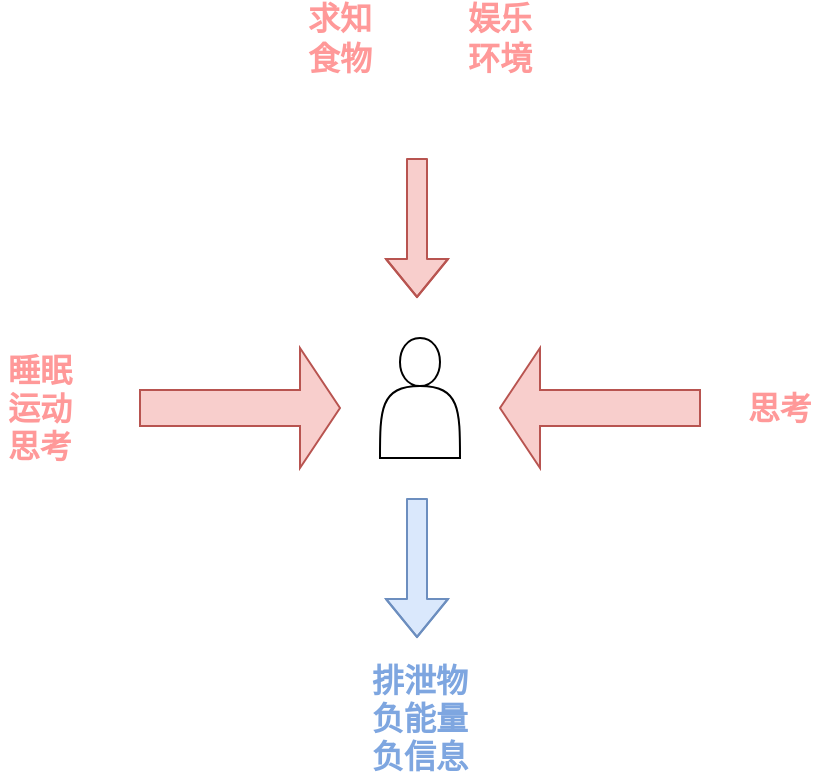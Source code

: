 <mxfile version="14.6.6" type="github">
  <diagram id="4krfpF02NwatG22TFlGA" name="第 1 页">
    <mxGraphModel dx="870" dy="539" grid="1" gridSize="10" guides="1" tooltips="1" connect="1" arrows="1" fold="1" page="1" pageScale="1" pageWidth="827" pageHeight="1169" math="0" shadow="0">
      <root>
        <mxCell id="0" />
        <mxCell id="1" parent="0" />
        <mxCell id="skoj00y-nMQ5w81tSoaN-2" value="" style="shape=flexArrow;endArrow=classic;html=1;fontColor=#7EA6E0;labelBackgroundColor=#7EA6E0;fillColor=#dae8fc;strokeColor=#6c8ebf;" edge="1" parent="1">
          <mxGeometry width="50" height="50" relative="1" as="geometry">
            <mxPoint x="398.5" y="300" as="sourcePoint" />
            <mxPoint x="398.5" y="370" as="targetPoint" />
            <Array as="points">
              <mxPoint x="398.5" y="330" />
            </Array>
          </mxGeometry>
        </mxCell>
        <mxCell id="skoj00y-nMQ5w81tSoaN-3" value="" style="shape=flexArrow;endArrow=classic;html=1;fillColor=#f8cecc;strokeColor=#b85450;" edge="1" parent="1">
          <mxGeometry width="50" height="50" relative="1" as="geometry">
            <mxPoint x="398.5" y="130" as="sourcePoint" />
            <mxPoint x="398.5" y="200" as="targetPoint" />
            <Array as="points">
              <mxPoint x="398.5" y="160" />
            </Array>
          </mxGeometry>
        </mxCell>
        <mxCell id="skoj00y-nMQ5w81tSoaN-5" value="" style="shape=actor;whiteSpace=wrap;html=1;" vertex="1" parent="1">
          <mxGeometry x="380" y="220" width="40" height="60" as="geometry" />
        </mxCell>
        <mxCell id="skoj00y-nMQ5w81tSoaN-6" value="&lt;font style=&quot;font-size: 16px&quot;&gt;&lt;b&gt;睡眠运动思考&lt;/b&gt;&lt;/font&gt;" style="text;html=1;strokeColor=none;fillColor=none;align=center;verticalAlign=middle;whiteSpace=wrap;rounded=0;fontColor=#FF9999;" vertex="1" parent="1">
          <mxGeometry x="190" y="245" width="40" height="20" as="geometry" />
        </mxCell>
        <mxCell id="skoj00y-nMQ5w81tSoaN-7" value="&lt;font style=&quot;font-size: 16px&quot;&gt;&lt;b&gt;思考&lt;/b&gt;&lt;/font&gt;" style="text;html=1;strokeColor=none;fillColor=none;align=center;verticalAlign=middle;whiteSpace=wrap;rounded=0;fontColor=#FF9999;" vertex="1" parent="1">
          <mxGeometry x="560" y="245" width="40" height="20" as="geometry" />
        </mxCell>
        <mxCell id="skoj00y-nMQ5w81tSoaN-12" value="" style="shape=singleArrow;whiteSpace=wrap;html=1;fillColor=#f8cecc;strokeColor=#b85450;" vertex="1" parent="1">
          <mxGeometry x="260" y="225" width="100" height="60" as="geometry" />
        </mxCell>
        <mxCell id="skoj00y-nMQ5w81tSoaN-13" value="" style="shape=singleArrow;whiteSpace=wrap;html=1;rotation=-180;fillColor=#f8cecc;strokeColor=#b85450;" vertex="1" parent="1">
          <mxGeometry x="440" y="225" width="100" height="60" as="geometry" />
        </mxCell>
        <mxCell id="skoj00y-nMQ5w81tSoaN-14" value="&lt;span style=&quot;font-size: 16px&quot;&gt;&lt;b&gt;求知&lt;br&gt;食物&lt;br&gt;&lt;/b&gt;&lt;/span&gt;" style="text;html=1;strokeColor=none;fillColor=none;align=center;verticalAlign=middle;whiteSpace=wrap;rounded=0;fontColor=#FF9999;" vertex="1" parent="1">
          <mxGeometry x="340" y="60" width="40" height="20" as="geometry" />
        </mxCell>
        <mxCell id="skoj00y-nMQ5w81tSoaN-15" value="&lt;span style=&quot;font-size: 16px&quot;&gt;&lt;b&gt;娱乐环境&lt;br&gt;&lt;/b&gt;&lt;/span&gt;" style="text;html=1;strokeColor=none;fillColor=none;align=center;verticalAlign=middle;whiteSpace=wrap;rounded=0;fontColor=#FF9999;" vertex="1" parent="1">
          <mxGeometry x="420" y="60" width="40" height="20" as="geometry" />
        </mxCell>
        <mxCell id="skoj00y-nMQ5w81tSoaN-16" value="&lt;span style=&quot;font-size: 16px&quot;&gt;&lt;b&gt;排泄物&lt;br&gt;负能量&lt;br&gt;负信息&lt;br&gt;&lt;/b&gt;&lt;/span&gt;" style="text;html=1;strokeColor=none;fillColor=none;align=center;verticalAlign=middle;whiteSpace=wrap;rounded=0;fontColor=#7EA6E0;" vertex="1" parent="1">
          <mxGeometry x="375" y="400" width="50" height="20" as="geometry" />
        </mxCell>
      </root>
    </mxGraphModel>
  </diagram>
</mxfile>
